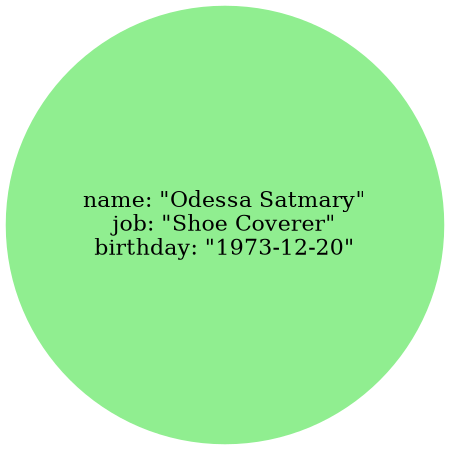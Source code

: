// A single node
digraph {
	node [color=lightgreen shape=circle style=filled]
	size="6,3"
		0 [label="name: \"Odessa Satmary\"
job: \"Shoe Coverer\"
birthday: \"1973-12-20\""]
}